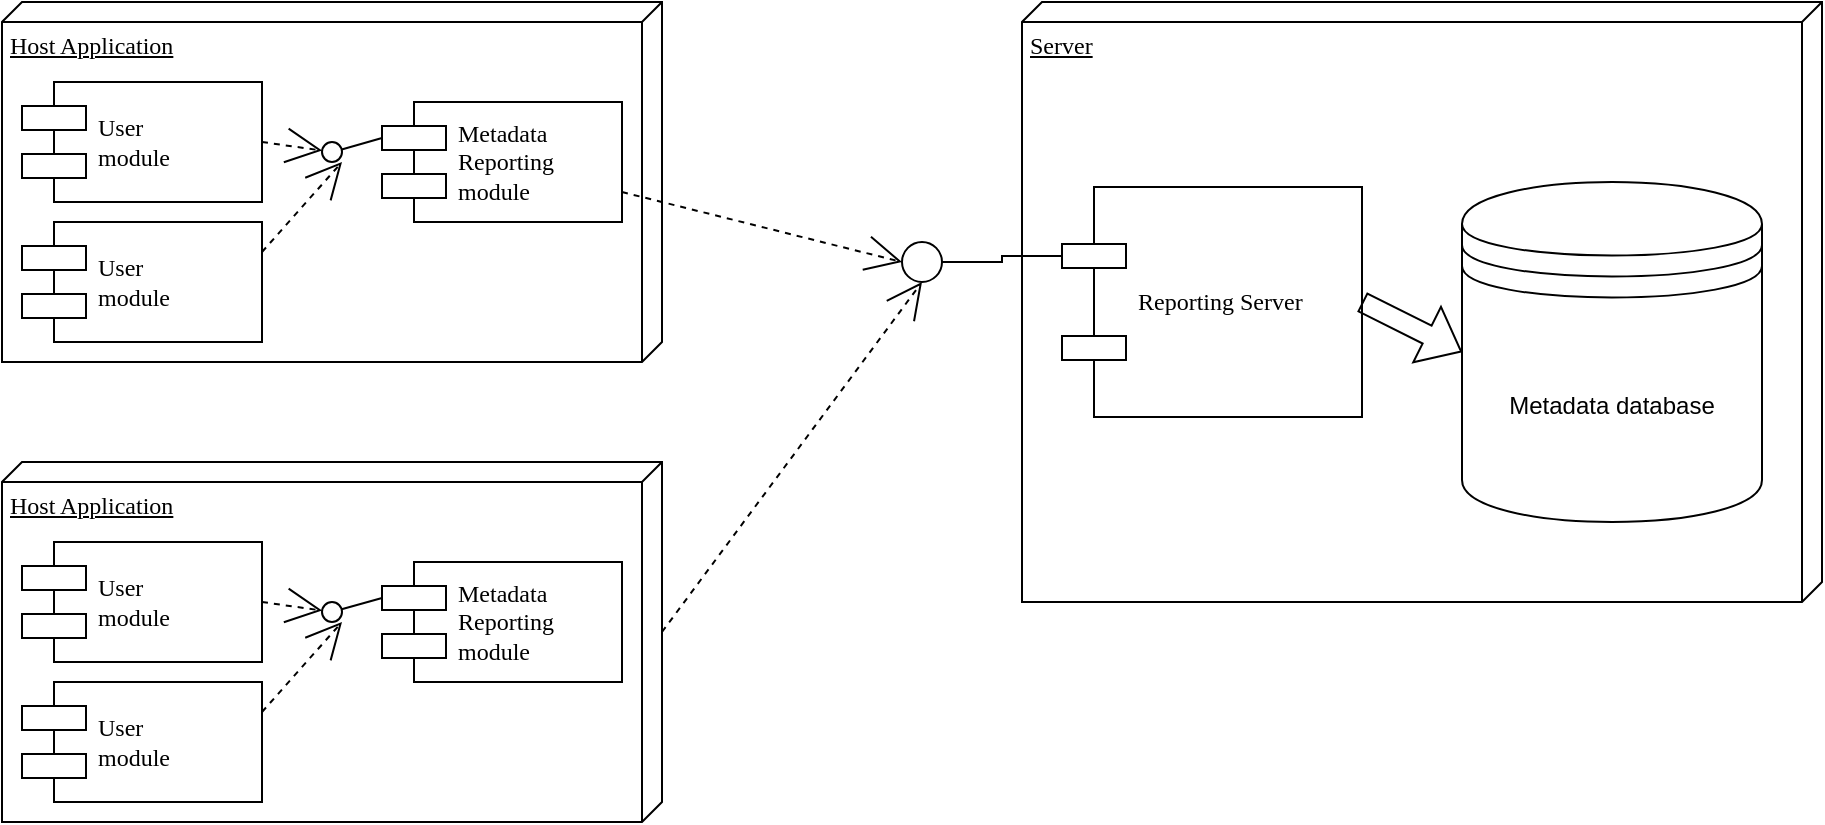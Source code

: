 <mxfile version="16.4.6" type="device"><diagram name="Page-1" id="5f0bae14-7c28-e335-631c-24af17079c00"><mxGraphModel dx="973" dy="586" grid="1" gridSize="10" guides="1" tooltips="1" connect="1" arrows="1" fold="1" page="1" pageScale="1" pageWidth="1100" pageHeight="850" background="none" math="0" shadow="0"><root><mxCell id="0"/><mxCell id="1" parent="0"/><mxCell id="39150e848f15840c-3" value="Host Application" style="verticalAlign=top;align=left;spacingTop=8;spacingLeft=2;spacingRight=12;shape=cube;size=10;direction=south;fontStyle=4;html=1;rounded=0;shadow=0;comic=0;labelBackgroundColor=none;strokeWidth=1;fontFamily=Verdana;fontSize=12" parent="1" vertex="1"><mxGeometry x="60" y="30" width="330" height="180" as="geometry"/></mxCell><mxCell id="39150e848f15840c-10" value="Metadata&lt;br&gt;Reporting &lt;br&gt;module" style="shape=component;align=left;spacingLeft=36;rounded=0;shadow=0;comic=0;labelBackgroundColor=none;strokeWidth=1;fontFamily=Verdana;fontSize=12;html=1;" parent="1" vertex="1"><mxGeometry x="250" y="80" width="120" height="60" as="geometry"/></mxCell><mxCell id="39150e848f15840c-11" style="edgeStyle=none;rounded=0;html=1;dashed=1;labelBackgroundColor=none;startArrow=none;startFill=0;startSize=8;endArrow=open;endFill=0;endSize=16;fontFamily=Verdana;fontSize=12;entryX=0;entryY=0.5;entryDx=0;entryDy=0;" parent="1" source="39150e848f15840c-10" target="cRgc0Pc8udeN3cuUwiT0-4" edge="1"><mxGeometry relative="1" as="geometry"><mxPoint x="360.385" y="242.747" as="targetPoint"/></mxGeometry></mxCell><mxCell id="cRgc0Pc8udeN3cuUwiT0-2" value="Server" style="verticalAlign=top;align=left;spacingTop=8;spacingLeft=2;spacingRight=12;shape=cube;size=10;direction=south;fontStyle=4;html=1;rounded=0;shadow=0;comic=0;labelBackgroundColor=none;strokeWidth=1;fontFamily=Verdana;fontSize=12" vertex="1" parent="1"><mxGeometry x="570" y="30" width="400" height="300" as="geometry"/></mxCell><mxCell id="cRgc0Pc8udeN3cuUwiT0-1" value="Metadata database&lt;br&gt;" style="shape=datastore;whiteSpace=wrap;html=1;" vertex="1" parent="1"><mxGeometry x="790" y="120" width="150" height="170" as="geometry"/></mxCell><mxCell id="cRgc0Pc8udeN3cuUwiT0-3" value="Reporting Server" style="shape=component;align=left;spacingLeft=36;rounded=0;shadow=0;comic=0;labelBackgroundColor=none;strokeWidth=1;fontFamily=Verdana;fontSize=12;html=1;" vertex="1" parent="1"><mxGeometry x="590" y="122.5" width="150" height="115" as="geometry"/></mxCell><mxCell id="cRgc0Pc8udeN3cuUwiT0-5" style="edgeStyle=elbowEdgeStyle;rounded=0;html=1;labelBackgroundColor=none;startArrow=none;startFill=0;startSize=8;endArrow=none;endFill=0;endSize=16;fontFamily=Verdana;fontSize=12;entryX=0;entryY=0.3;entryDx=0;entryDy=0;" edge="1" parent="1" source="cRgc0Pc8udeN3cuUwiT0-4" target="cRgc0Pc8udeN3cuUwiT0-3"><mxGeometry relative="1" as="geometry"><mxPoint x="380" y="205" as="targetPoint"/><mxPoint x="530" y="180" as="sourcePoint"/></mxGeometry></mxCell><mxCell id="cRgc0Pc8udeN3cuUwiT0-4" value="" style="ellipse;whiteSpace=wrap;html=1;rounded=0;shadow=0;comic=0;labelBackgroundColor=none;strokeWidth=1;fontFamily=Verdana;fontSize=12;align=center;" vertex="1" parent="1"><mxGeometry x="510" y="150" width="20" height="20" as="geometry"/></mxCell><mxCell id="cRgc0Pc8udeN3cuUwiT0-8" value="" style="rounded=0;orthogonalLoop=1;jettySize=auto;html=1;endArrow=none;endFill=0;sketch=0;sourcePerimeterSpacing=0;targetPerimeterSpacing=0;exitX=0;exitY=0.3;exitDx=0;exitDy=0;" edge="1" target="cRgc0Pc8udeN3cuUwiT0-10" parent="1" source="39150e848f15840c-10"><mxGeometry relative="1" as="geometry"><mxPoint x="500" y="285" as="sourcePoint"/></mxGeometry></mxCell><mxCell id="cRgc0Pc8udeN3cuUwiT0-10" value="" style="ellipse;whiteSpace=wrap;html=1;align=center;aspect=fixed;resizable=0;points=[];outlineConnect=0;sketch=0;" vertex="1" parent="1"><mxGeometry x="220" y="100" width="10" height="10" as="geometry"/></mxCell><mxCell id="cRgc0Pc8udeN3cuUwiT0-11" value="User&lt;br&gt;module" style="shape=component;align=left;spacingLeft=36;rounded=0;shadow=0;comic=0;labelBackgroundColor=none;strokeWidth=1;fontFamily=Verdana;fontSize=12;html=1;" vertex="1" parent="1"><mxGeometry x="70" y="70" width="120" height="60" as="geometry"/></mxCell><mxCell id="cRgc0Pc8udeN3cuUwiT0-12" value="User&lt;br&gt;module" style="shape=component;align=left;spacingLeft=36;rounded=0;shadow=0;comic=0;labelBackgroundColor=none;strokeWidth=1;fontFamily=Verdana;fontSize=12;html=1;" vertex="1" parent="1"><mxGeometry x="70" y="140" width="120" height="60" as="geometry"/></mxCell><mxCell id="cRgc0Pc8udeN3cuUwiT0-13" style="edgeStyle=none;rounded=0;html=1;dashed=1;labelBackgroundColor=none;startArrow=none;startFill=0;startSize=8;endArrow=open;endFill=0;endSize=16;fontFamily=Verdana;fontSize=12;exitX=1;exitY=0.25;exitDx=0;exitDy=0;" edge="1" parent="1" source="cRgc0Pc8udeN3cuUwiT0-12"><mxGeometry relative="1" as="geometry"><mxPoint x="380" y="135" as="sourcePoint"/><mxPoint x="230" y="110" as="targetPoint"/></mxGeometry></mxCell><mxCell id="cRgc0Pc8udeN3cuUwiT0-14" style="edgeStyle=none;rounded=0;html=1;dashed=1;labelBackgroundColor=none;startArrow=none;startFill=0;startSize=8;endArrow=open;endFill=0;endSize=16;fontFamily=Verdana;fontSize=12;exitX=1;exitY=0.5;exitDx=0;exitDy=0;" edge="1" parent="1" source="cRgc0Pc8udeN3cuUwiT0-11" target="cRgc0Pc8udeN3cuUwiT0-10"><mxGeometry relative="1" as="geometry"><mxPoint x="390" y="145" as="sourcePoint"/><mxPoint x="530" y="180" as="targetPoint"/></mxGeometry></mxCell><mxCell id="cRgc0Pc8udeN3cuUwiT0-15" value="Host Application" style="verticalAlign=top;align=left;spacingTop=8;spacingLeft=2;spacingRight=12;shape=cube;size=10;direction=south;fontStyle=4;html=1;rounded=0;shadow=0;comic=0;labelBackgroundColor=none;strokeWidth=1;fontFamily=Verdana;fontSize=12" vertex="1" parent="1"><mxGeometry x="60" y="260" width="330" height="180" as="geometry"/></mxCell><mxCell id="cRgc0Pc8udeN3cuUwiT0-16" value="Metadata&lt;br&gt;Reporting &lt;br&gt;module" style="shape=component;align=left;spacingLeft=36;rounded=0;shadow=0;comic=0;labelBackgroundColor=none;strokeWidth=1;fontFamily=Verdana;fontSize=12;html=1;" vertex="1" parent="1"><mxGeometry x="250" y="310" width="120" height="60" as="geometry"/></mxCell><mxCell id="cRgc0Pc8udeN3cuUwiT0-17" value="" style="rounded=0;orthogonalLoop=1;jettySize=auto;html=1;endArrow=none;endFill=0;sketch=0;sourcePerimeterSpacing=0;targetPerimeterSpacing=0;exitX=0;exitY=0.3;exitDx=0;exitDy=0;" edge="1" parent="1" source="cRgc0Pc8udeN3cuUwiT0-16" target="cRgc0Pc8udeN3cuUwiT0-18"><mxGeometry relative="1" as="geometry"><mxPoint x="500" y="515" as="sourcePoint"/></mxGeometry></mxCell><mxCell id="cRgc0Pc8udeN3cuUwiT0-18" value="" style="ellipse;whiteSpace=wrap;html=1;align=center;aspect=fixed;resizable=0;points=[];outlineConnect=0;sketch=0;" vertex="1" parent="1"><mxGeometry x="220" y="330" width="10" height="10" as="geometry"/></mxCell><mxCell id="cRgc0Pc8udeN3cuUwiT0-19" value="User&lt;br&gt;module" style="shape=component;align=left;spacingLeft=36;rounded=0;shadow=0;comic=0;labelBackgroundColor=none;strokeWidth=1;fontFamily=Verdana;fontSize=12;html=1;" vertex="1" parent="1"><mxGeometry x="70" y="300" width="120" height="60" as="geometry"/></mxCell><mxCell id="cRgc0Pc8udeN3cuUwiT0-20" value="User&lt;br&gt;module" style="shape=component;align=left;spacingLeft=36;rounded=0;shadow=0;comic=0;labelBackgroundColor=none;strokeWidth=1;fontFamily=Verdana;fontSize=12;html=1;" vertex="1" parent="1"><mxGeometry x="70" y="370" width="120" height="60" as="geometry"/></mxCell><mxCell id="cRgc0Pc8udeN3cuUwiT0-21" style="edgeStyle=none;rounded=0;html=1;dashed=1;labelBackgroundColor=none;startArrow=none;startFill=0;startSize=8;endArrow=open;endFill=0;endSize=16;fontFamily=Verdana;fontSize=12;exitX=1;exitY=0.25;exitDx=0;exitDy=0;" edge="1" parent="1" source="cRgc0Pc8udeN3cuUwiT0-20"><mxGeometry relative="1" as="geometry"><mxPoint x="380" y="365" as="sourcePoint"/><mxPoint x="230" y="340" as="targetPoint"/></mxGeometry></mxCell><mxCell id="cRgc0Pc8udeN3cuUwiT0-22" style="edgeStyle=none;rounded=0;html=1;dashed=1;labelBackgroundColor=none;startArrow=none;startFill=0;startSize=8;endArrow=open;endFill=0;endSize=16;fontFamily=Verdana;fontSize=12;exitX=1;exitY=0.5;exitDx=0;exitDy=0;" edge="1" parent="1" source="cRgc0Pc8udeN3cuUwiT0-19" target="cRgc0Pc8udeN3cuUwiT0-18"><mxGeometry relative="1" as="geometry"><mxPoint x="390" y="375" as="sourcePoint"/><mxPoint x="530" y="410" as="targetPoint"/></mxGeometry></mxCell><mxCell id="cRgc0Pc8udeN3cuUwiT0-23" style="edgeStyle=none;rounded=0;html=1;dashed=1;labelBackgroundColor=none;startArrow=none;startFill=0;startSize=8;endArrow=open;endFill=0;endSize=16;fontFamily=Verdana;fontSize=12;entryX=0;entryY=0.5;entryDx=0;entryDy=0;exitX=0;exitY=0;exitDx=85;exitDy=0;exitPerimeter=0;" edge="1" parent="1" source="cRgc0Pc8udeN3cuUwiT0-15"><mxGeometry relative="1" as="geometry"><mxPoint x="380" y="135" as="sourcePoint"/><mxPoint x="520" y="170" as="targetPoint"/></mxGeometry></mxCell><mxCell id="cRgc0Pc8udeN3cuUwiT0-24" value="" style="shape=flexArrow;endArrow=classic;html=1;rounded=0;exitX=1;exitY=0.5;exitDx=0;exitDy=0;entryX=0;entryY=0.5;entryDx=0;entryDy=0;" edge="1" parent="1" source="cRgc0Pc8udeN3cuUwiT0-3" target="cRgc0Pc8udeN3cuUwiT0-1"><mxGeometry width="50" height="50" relative="1" as="geometry"><mxPoint x="680" y="330" as="sourcePoint"/><mxPoint x="730" y="280" as="targetPoint"/></mxGeometry></mxCell></root></mxGraphModel></diagram></mxfile>